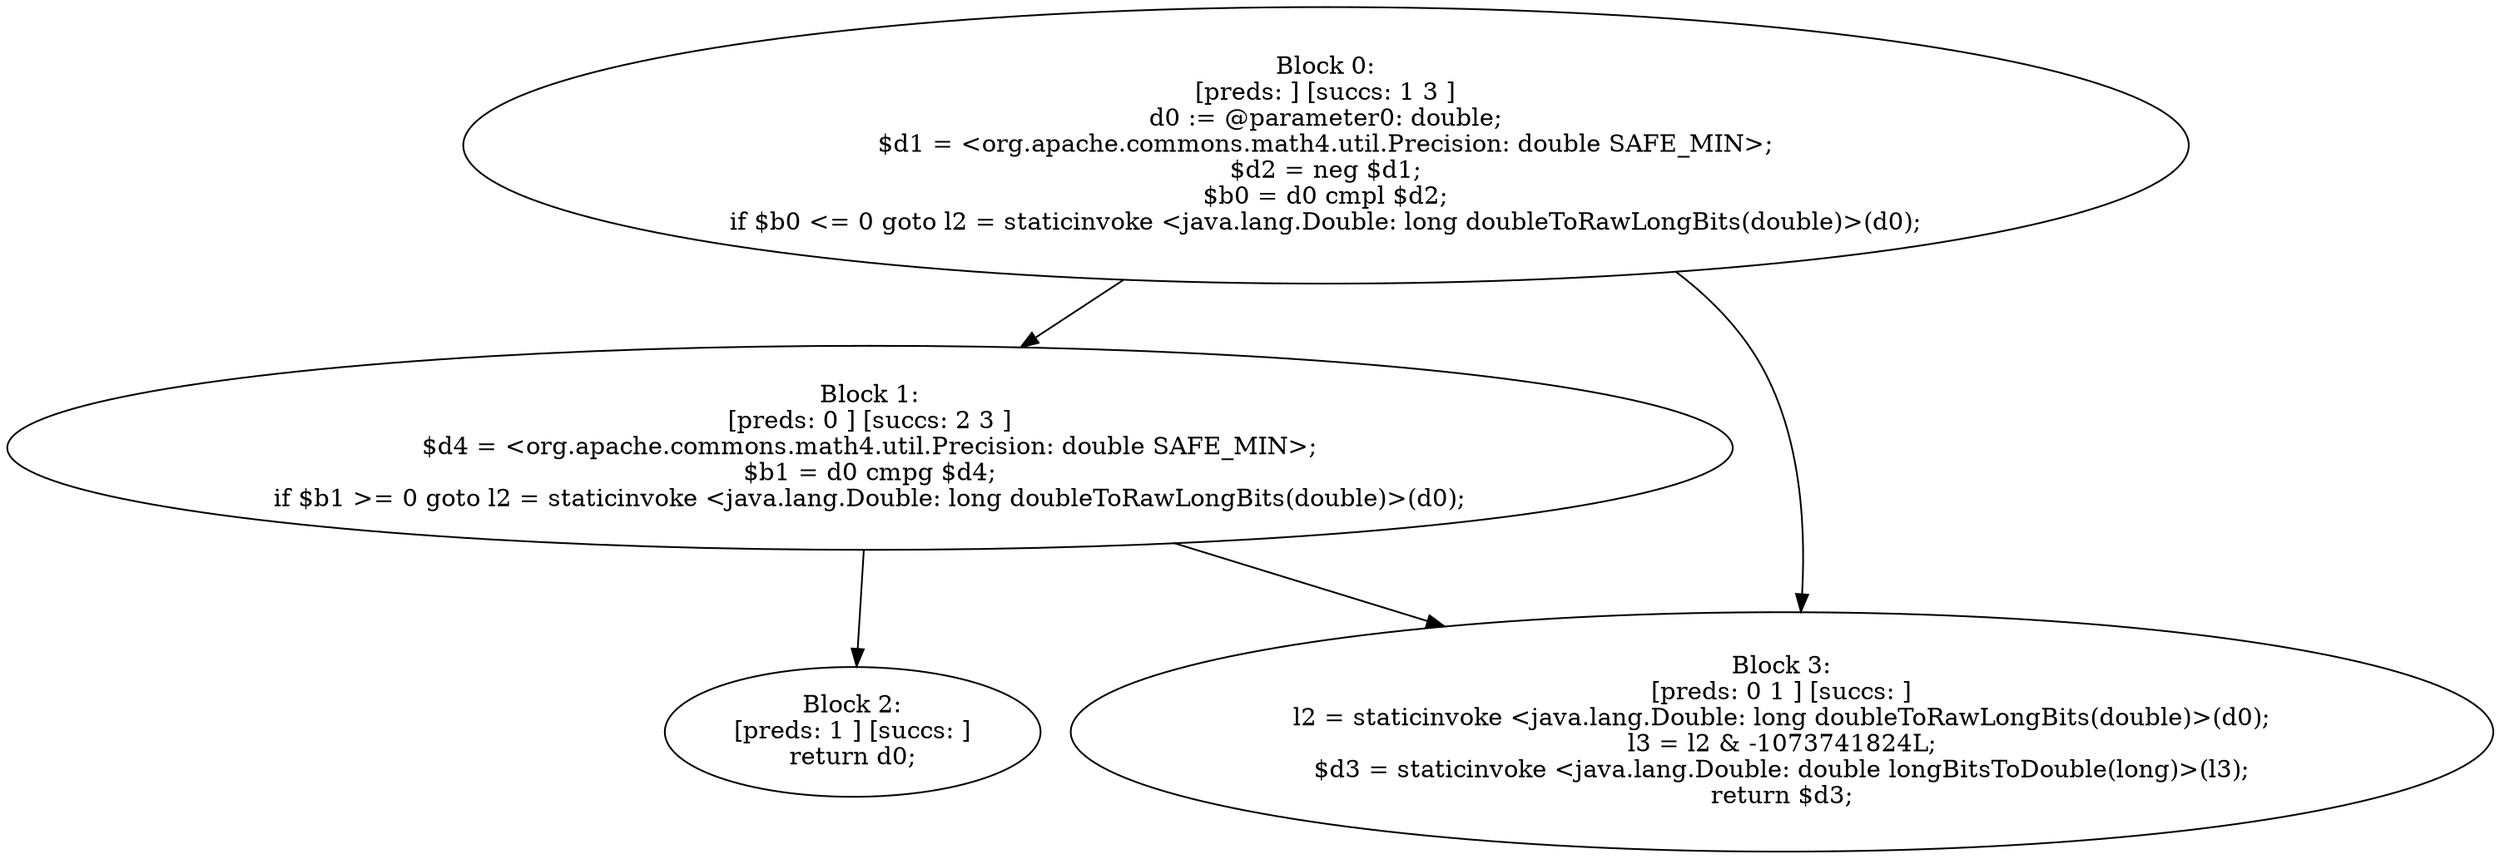 digraph "unitGraph" {
    "Block 0:
[preds: ] [succs: 1 3 ]
d0 := @parameter0: double;
$d1 = <org.apache.commons.math4.util.Precision: double SAFE_MIN>;
$d2 = neg $d1;
$b0 = d0 cmpl $d2;
if $b0 <= 0 goto l2 = staticinvoke <java.lang.Double: long doubleToRawLongBits(double)>(d0);
"
    "Block 1:
[preds: 0 ] [succs: 2 3 ]
$d4 = <org.apache.commons.math4.util.Precision: double SAFE_MIN>;
$b1 = d0 cmpg $d4;
if $b1 >= 0 goto l2 = staticinvoke <java.lang.Double: long doubleToRawLongBits(double)>(d0);
"
    "Block 2:
[preds: 1 ] [succs: ]
return d0;
"
    "Block 3:
[preds: 0 1 ] [succs: ]
l2 = staticinvoke <java.lang.Double: long doubleToRawLongBits(double)>(d0);
l3 = l2 & -1073741824L;
$d3 = staticinvoke <java.lang.Double: double longBitsToDouble(long)>(l3);
return $d3;
"
    "Block 0:
[preds: ] [succs: 1 3 ]
d0 := @parameter0: double;
$d1 = <org.apache.commons.math4.util.Precision: double SAFE_MIN>;
$d2 = neg $d1;
$b0 = d0 cmpl $d2;
if $b0 <= 0 goto l2 = staticinvoke <java.lang.Double: long doubleToRawLongBits(double)>(d0);
"->"Block 1:
[preds: 0 ] [succs: 2 3 ]
$d4 = <org.apache.commons.math4.util.Precision: double SAFE_MIN>;
$b1 = d0 cmpg $d4;
if $b1 >= 0 goto l2 = staticinvoke <java.lang.Double: long doubleToRawLongBits(double)>(d0);
";
    "Block 0:
[preds: ] [succs: 1 3 ]
d0 := @parameter0: double;
$d1 = <org.apache.commons.math4.util.Precision: double SAFE_MIN>;
$d2 = neg $d1;
$b0 = d0 cmpl $d2;
if $b0 <= 0 goto l2 = staticinvoke <java.lang.Double: long doubleToRawLongBits(double)>(d0);
"->"Block 3:
[preds: 0 1 ] [succs: ]
l2 = staticinvoke <java.lang.Double: long doubleToRawLongBits(double)>(d0);
l3 = l2 & -1073741824L;
$d3 = staticinvoke <java.lang.Double: double longBitsToDouble(long)>(l3);
return $d3;
";
    "Block 1:
[preds: 0 ] [succs: 2 3 ]
$d4 = <org.apache.commons.math4.util.Precision: double SAFE_MIN>;
$b1 = d0 cmpg $d4;
if $b1 >= 0 goto l2 = staticinvoke <java.lang.Double: long doubleToRawLongBits(double)>(d0);
"->"Block 2:
[preds: 1 ] [succs: ]
return d0;
";
    "Block 1:
[preds: 0 ] [succs: 2 3 ]
$d4 = <org.apache.commons.math4.util.Precision: double SAFE_MIN>;
$b1 = d0 cmpg $d4;
if $b1 >= 0 goto l2 = staticinvoke <java.lang.Double: long doubleToRawLongBits(double)>(d0);
"->"Block 3:
[preds: 0 1 ] [succs: ]
l2 = staticinvoke <java.lang.Double: long doubleToRawLongBits(double)>(d0);
l3 = l2 & -1073741824L;
$d3 = staticinvoke <java.lang.Double: double longBitsToDouble(long)>(l3);
return $d3;
";
}
